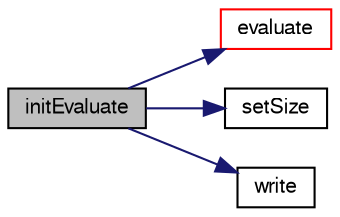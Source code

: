 digraph "initEvaluate"
{
  bgcolor="transparent";
  edge [fontname="FreeSans",fontsize="10",labelfontname="FreeSans",labelfontsize="10"];
  node [fontname="FreeSans",fontsize="10",shape=record];
  rankdir="LR";
  Node326 [label="initEvaluate",height=0.2,width=0.4,color="black", fillcolor="grey75", style="filled", fontcolor="black"];
  Node326 -> Node327 [color="midnightblue",fontsize="10",style="solid",fontname="FreeSans"];
  Node327 [label="evaluate",height=0.2,width=0.4,color="red",URL="$a22038.html#ab9de8baa38a38ec4603e74eb6d5f8f73",tooltip="Evaluate the patch field. "];
  Node326 -> Node330 [color="midnightblue",fontsize="10",style="solid",fontname="FreeSans"];
  Node330 [label="setSize",height=0.2,width=0.4,color="black",URL="$a17900.html#a6f8d72476baf295a054f72dfbc9c61c3"];
  Node326 -> Node331 [color="midnightblue",fontsize="10",style="solid",fontname="FreeSans"];
  Node331 [label="write",height=0.2,width=0.4,color="black",URL="$a19709.html#a8f30b3c2179b03a7acf273e9dea43342"];
}
